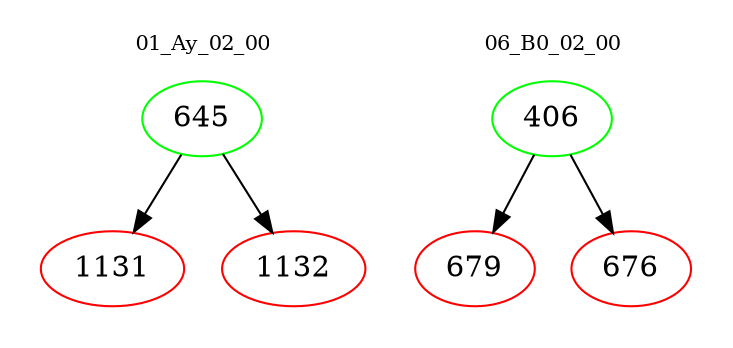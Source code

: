 digraph{
subgraph cluster_0 {
color = white
label = "01_Ay_02_00";
fontsize=10;
T0_645 [label="645", color="green"]
T0_645 -> T0_1131 [color="black"]
T0_1131 [label="1131", color="red"]
T0_645 -> T0_1132 [color="black"]
T0_1132 [label="1132", color="red"]
}
subgraph cluster_1 {
color = white
label = "06_B0_02_00";
fontsize=10;
T1_406 [label="406", color="green"]
T1_406 -> T1_679 [color="black"]
T1_679 [label="679", color="red"]
T1_406 -> T1_676 [color="black"]
T1_676 [label="676", color="red"]
}
}
